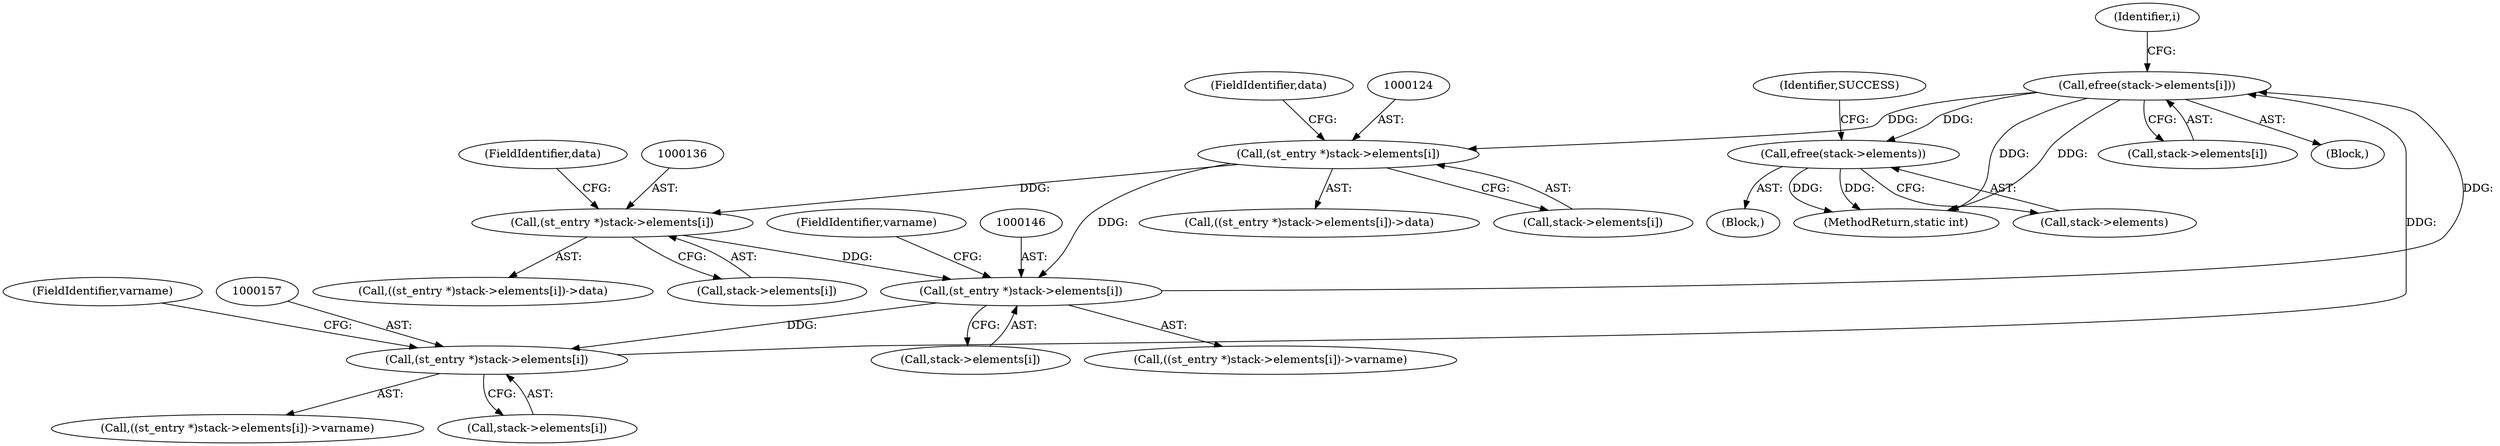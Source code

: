 digraph "1_php-src_b88393f08a558eec14964a55d3c680fe67407712?w=1@API" {
"1000164" [label="(Call,efree(stack->elements[i]))"];
"1000156" [label="(Call,(st_entry *)stack->elements[i])"];
"1000145" [label="(Call,(st_entry *)stack->elements[i])"];
"1000123" [label="(Call,(st_entry *)stack->elements[i])"];
"1000164" [label="(Call,efree(stack->elements[i]))"];
"1000135" [label="(Call,(st_entry *)stack->elements[i])"];
"1000170" [label="(Call,efree(stack->elements))"];
"1000175" [label="(Identifier,SUCCESS)"];
"1000142" [label="(FieldIdentifier,data)"];
"1000119" [label="(Identifier,i)"];
"1000156" [label="(Call,(st_entry *)stack->elements[i])"];
"1000108" [label="(Block,)"];
"1000123" [label="(Call,(st_entry *)stack->elements[i])"];
"1000163" [label="(FieldIdentifier,varname)"];
"1000155" [label="(Call,((st_entry *)stack->elements[i])->varname)"];
"1000170" [label="(Call,efree(stack->elements))"];
"1000135" [label="(Call,(st_entry *)stack->elements[i])"];
"1000176" [label="(MethodReturn,static int)"];
"1000164" [label="(Call,efree(stack->elements[i]))"];
"1000147" [label="(Call,stack->elements[i])"];
"1000165" [label="(Call,stack->elements[i])"];
"1000134" [label="(Call,((st_entry *)stack->elements[i])->data)"];
"1000145" [label="(Call,(st_entry *)stack->elements[i])"];
"1000122" [label="(Call,((st_entry *)stack->elements[i])->data)"];
"1000152" [label="(FieldIdentifier,varname)"];
"1000125" [label="(Call,stack->elements[i])"];
"1000158" [label="(Call,stack->elements[i])"];
"1000120" [label="(Block,)"];
"1000137" [label="(Call,stack->elements[i])"];
"1000171" [label="(Call,stack->elements)"];
"1000130" [label="(FieldIdentifier,data)"];
"1000144" [label="(Call,((st_entry *)stack->elements[i])->varname)"];
"1000164" -> "1000120"  [label="AST: "];
"1000164" -> "1000165"  [label="CFG: "];
"1000165" -> "1000164"  [label="AST: "];
"1000119" -> "1000164"  [label="CFG: "];
"1000164" -> "1000176"  [label="DDG: "];
"1000164" -> "1000176"  [label="DDG: "];
"1000164" -> "1000123"  [label="DDG: "];
"1000156" -> "1000164"  [label="DDG: "];
"1000145" -> "1000164"  [label="DDG: "];
"1000164" -> "1000170"  [label="DDG: "];
"1000156" -> "1000155"  [label="AST: "];
"1000156" -> "1000158"  [label="CFG: "];
"1000157" -> "1000156"  [label="AST: "];
"1000158" -> "1000156"  [label="AST: "];
"1000163" -> "1000156"  [label="CFG: "];
"1000145" -> "1000156"  [label="DDG: "];
"1000145" -> "1000144"  [label="AST: "];
"1000145" -> "1000147"  [label="CFG: "];
"1000146" -> "1000145"  [label="AST: "];
"1000147" -> "1000145"  [label="AST: "];
"1000152" -> "1000145"  [label="CFG: "];
"1000123" -> "1000145"  [label="DDG: "];
"1000135" -> "1000145"  [label="DDG: "];
"1000123" -> "1000122"  [label="AST: "];
"1000123" -> "1000125"  [label="CFG: "];
"1000124" -> "1000123"  [label="AST: "];
"1000125" -> "1000123"  [label="AST: "];
"1000130" -> "1000123"  [label="CFG: "];
"1000123" -> "1000135"  [label="DDG: "];
"1000135" -> "1000134"  [label="AST: "];
"1000135" -> "1000137"  [label="CFG: "];
"1000136" -> "1000135"  [label="AST: "];
"1000137" -> "1000135"  [label="AST: "];
"1000142" -> "1000135"  [label="CFG: "];
"1000170" -> "1000108"  [label="AST: "];
"1000170" -> "1000171"  [label="CFG: "];
"1000171" -> "1000170"  [label="AST: "];
"1000175" -> "1000170"  [label="CFG: "];
"1000170" -> "1000176"  [label="DDG: "];
"1000170" -> "1000176"  [label="DDG: "];
}
